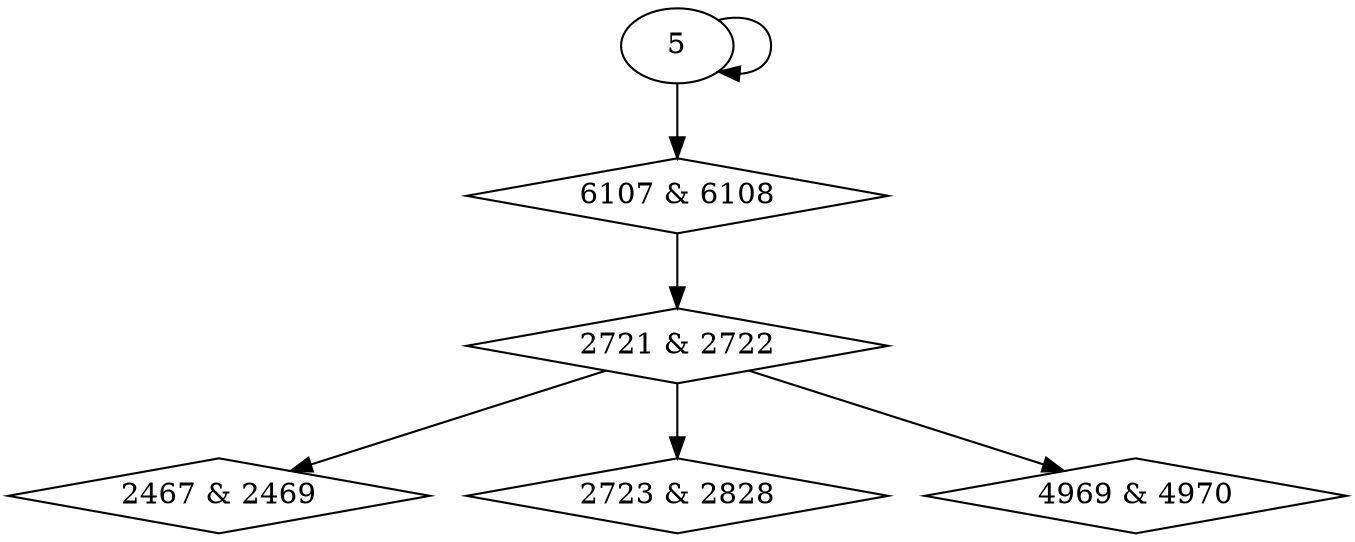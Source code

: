 digraph {
0 [label = "2467 & 2469", shape = diamond];
1 [label = "2721 & 2722", shape = diamond];
2 [label = "2723 & 2828", shape = diamond];
3 [label = "4969 & 4970", shape = diamond];
4 [label = "6107 & 6108", shape = diamond];
1 -> 0;
4 -> 1;
1 -> 2;
1 -> 3;
5 -> 4;
5 -> 5;
}
